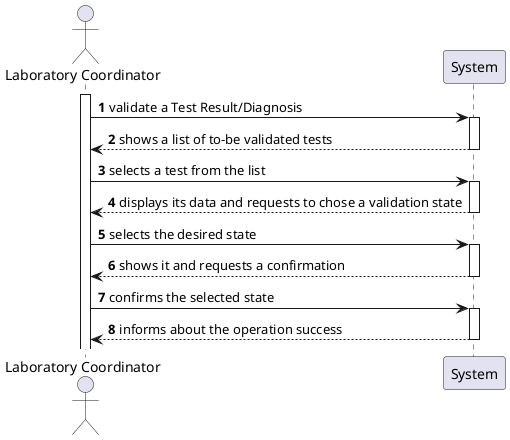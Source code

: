 @startuml
'https://plantuml.com/sequence-diagram

autonumber

actor "Laboratory Coordinator" as labC
activate labC

labC -> System ++: validate a Test Result/Diagnosis
System --> labC --: shows a list of to-be validated tests
labC -> System ++: selects a test from the list
System -->  labC --: displays its data and requests to chose a validation state
labC ->  System ++: selects the desired state
System --> labC --: shows it and requests a confirmation
labC -> System ++: confirms the selected state
System --> labC --: informs about the operation success

@enduml